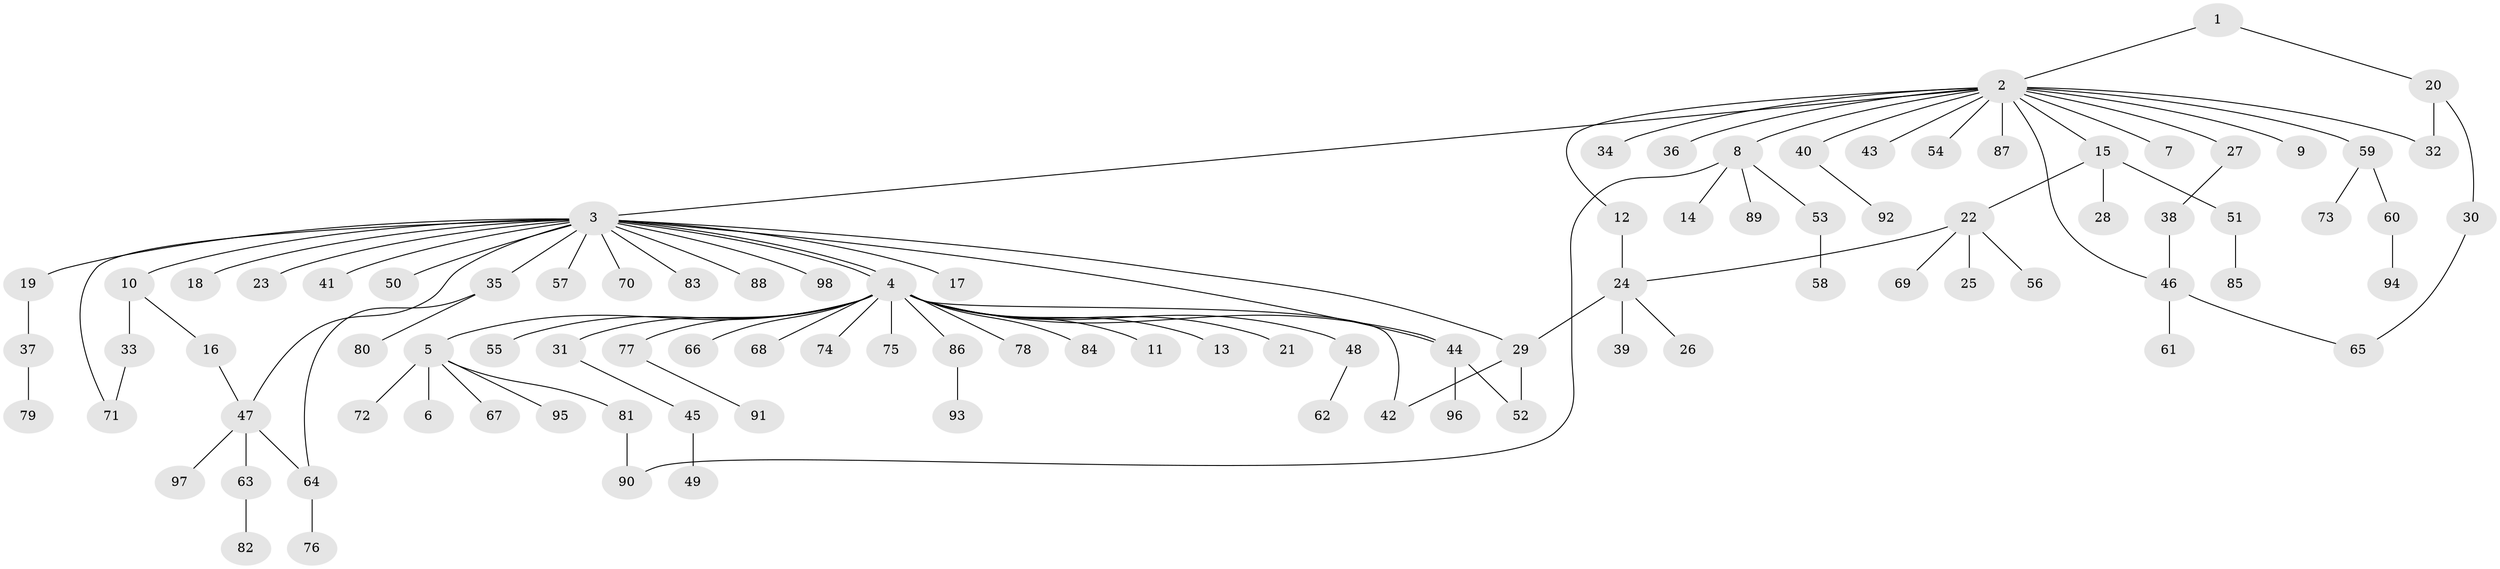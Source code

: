 // Generated by graph-tools (version 1.1) at 2025/35/03/09/25 02:35:19]
// undirected, 98 vertices, 110 edges
graph export_dot {
graph [start="1"]
  node [color=gray90,style=filled];
  1;
  2;
  3;
  4;
  5;
  6;
  7;
  8;
  9;
  10;
  11;
  12;
  13;
  14;
  15;
  16;
  17;
  18;
  19;
  20;
  21;
  22;
  23;
  24;
  25;
  26;
  27;
  28;
  29;
  30;
  31;
  32;
  33;
  34;
  35;
  36;
  37;
  38;
  39;
  40;
  41;
  42;
  43;
  44;
  45;
  46;
  47;
  48;
  49;
  50;
  51;
  52;
  53;
  54;
  55;
  56;
  57;
  58;
  59;
  60;
  61;
  62;
  63;
  64;
  65;
  66;
  67;
  68;
  69;
  70;
  71;
  72;
  73;
  74;
  75;
  76;
  77;
  78;
  79;
  80;
  81;
  82;
  83;
  84;
  85;
  86;
  87;
  88;
  89;
  90;
  91;
  92;
  93;
  94;
  95;
  96;
  97;
  98;
  1 -- 2;
  1 -- 20;
  2 -- 3;
  2 -- 7;
  2 -- 8;
  2 -- 9;
  2 -- 12;
  2 -- 15;
  2 -- 27;
  2 -- 32;
  2 -- 34;
  2 -- 36;
  2 -- 40;
  2 -- 43;
  2 -- 46;
  2 -- 54;
  2 -- 59;
  2 -- 87;
  3 -- 4;
  3 -- 4;
  3 -- 10;
  3 -- 17;
  3 -- 18;
  3 -- 19;
  3 -- 23;
  3 -- 29;
  3 -- 35;
  3 -- 41;
  3 -- 44;
  3 -- 47;
  3 -- 50;
  3 -- 57;
  3 -- 70;
  3 -- 71;
  3 -- 83;
  3 -- 88;
  3 -- 98;
  4 -- 5;
  4 -- 11;
  4 -- 13;
  4 -- 21;
  4 -- 31;
  4 -- 42;
  4 -- 44;
  4 -- 48;
  4 -- 55;
  4 -- 66;
  4 -- 68;
  4 -- 74;
  4 -- 75;
  4 -- 77;
  4 -- 78;
  4 -- 84;
  4 -- 86;
  5 -- 6;
  5 -- 67;
  5 -- 72;
  5 -- 81;
  5 -- 95;
  8 -- 14;
  8 -- 53;
  8 -- 89;
  8 -- 90;
  10 -- 16;
  10 -- 33;
  12 -- 24;
  15 -- 22;
  15 -- 28;
  15 -- 51;
  16 -- 47;
  19 -- 37;
  20 -- 30;
  20 -- 32;
  22 -- 24;
  22 -- 25;
  22 -- 56;
  22 -- 69;
  24 -- 26;
  24 -- 29;
  24 -- 39;
  27 -- 38;
  29 -- 42;
  29 -- 52;
  30 -- 65;
  31 -- 45;
  33 -- 71;
  35 -- 64;
  35 -- 80;
  37 -- 79;
  38 -- 46;
  40 -- 92;
  44 -- 52;
  44 -- 96;
  45 -- 49;
  46 -- 61;
  46 -- 65;
  47 -- 63;
  47 -- 64;
  47 -- 97;
  48 -- 62;
  51 -- 85;
  53 -- 58;
  59 -- 60;
  59 -- 73;
  60 -- 94;
  63 -- 82;
  64 -- 76;
  77 -- 91;
  81 -- 90;
  86 -- 93;
}
